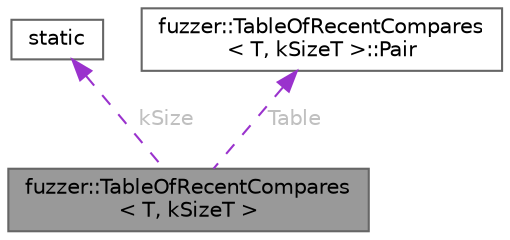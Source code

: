 digraph "fuzzer::TableOfRecentCompares&lt; T, kSizeT &gt;"
{
 // LATEX_PDF_SIZE
  bgcolor="transparent";
  edge [fontname=Helvetica,fontsize=10,labelfontname=Helvetica,labelfontsize=10];
  node [fontname=Helvetica,fontsize=10,shape=box,height=0.2,width=0.4];
  Node1 [id="Node000001",label="fuzzer::TableOfRecentCompares\l\< T, kSizeT \>",height=0.2,width=0.4,color="gray40", fillcolor="grey60", style="filled", fontcolor="black",tooltip=" "];
  Node2 -> Node1 [id="edge1_Node000001_Node000002",dir="back",color="darkorchid3",style="dashed",tooltip=" ",label=" kSize",fontcolor="grey" ];
  Node2 [id="Node000002",label="static",height=0.2,width=0.4,color="gray40", fillcolor="white", style="filled",tooltip=" "];
  Node3 -> Node1 [id="edge2_Node000001_Node000003",dir="back",color="darkorchid3",style="dashed",tooltip=" ",label=" Table",fontcolor="grey" ];
  Node3 [id="Node000003",label="fuzzer::TableOfRecentCompares\l\< T, kSizeT \>::Pair",height=0.2,width=0.4,color="gray40", fillcolor="white", style="filled",URL="$structfuzzer_1_1_table_of_recent_compares_1_1_pair.html",tooltip=" "];
}
